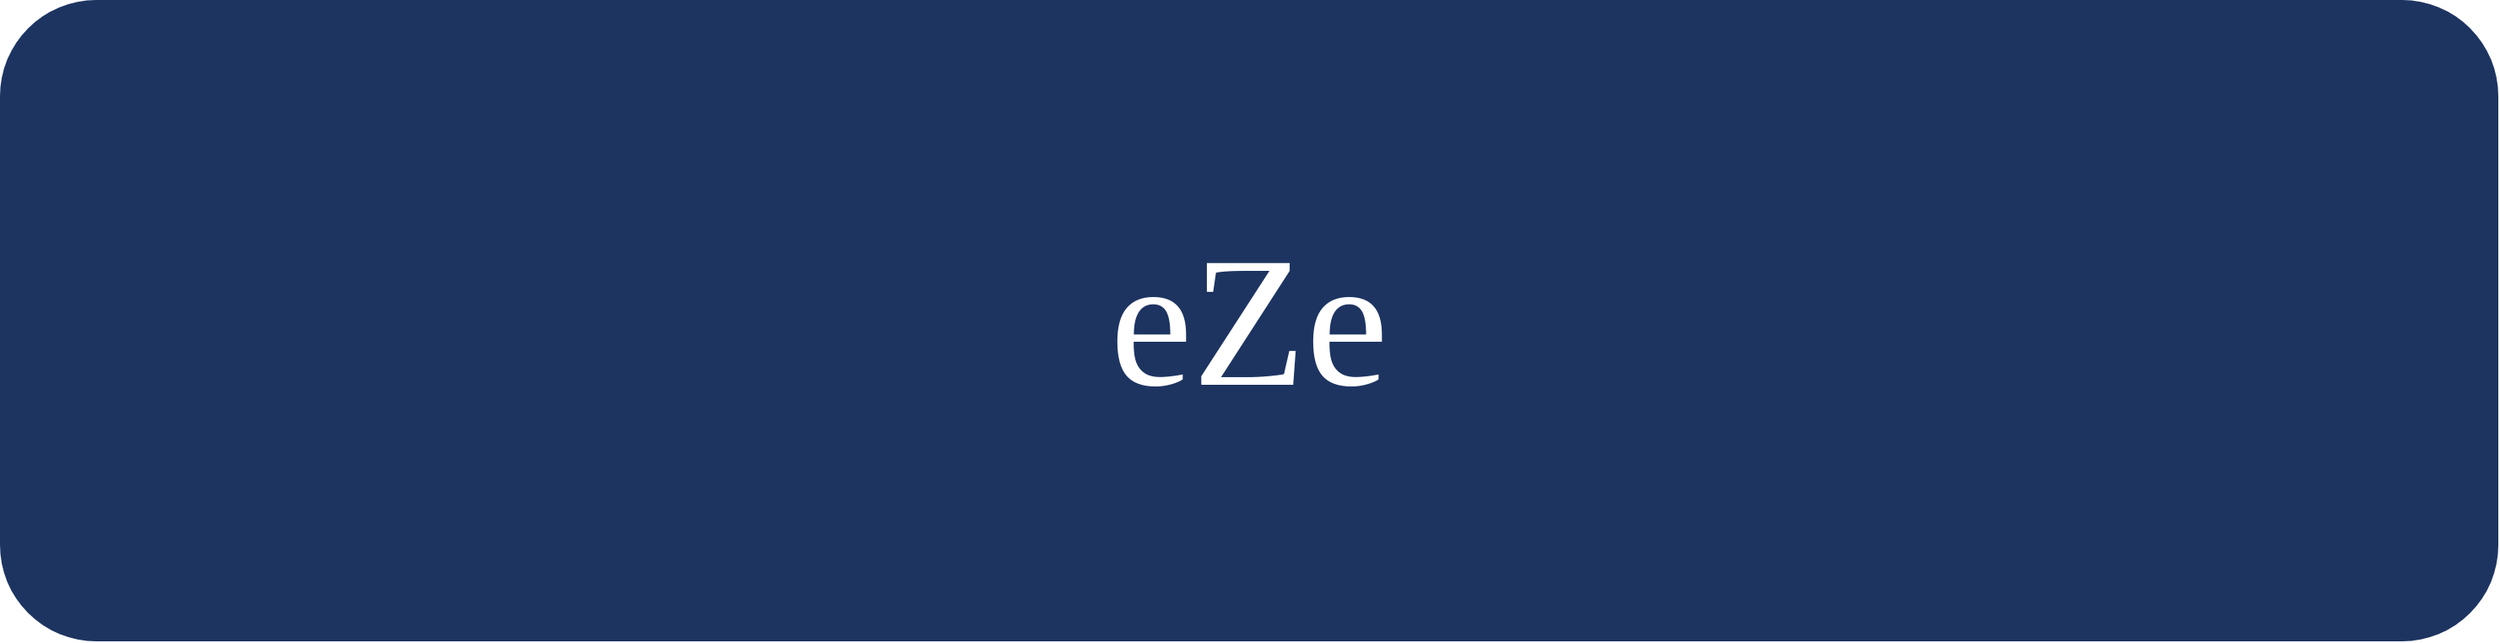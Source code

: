 <mxfile>
    <diagram name="Page-1" id="jJ7n3A1it99_hdllu_8M">
        <mxGraphModel dx="3786" dy="1102" grid="1" gridSize="10" guides="1" tooltips="1" connect="1" arrows="1" fold="1" page="1" pageScale="1" pageWidth="1654" pageHeight="1169" math="0" shadow="0">
            <root>
                <mxCell id="0"/>
                <mxCell id="1" parent="0"/>
                <mxCell id="_tZKHd5Szc6mgcDDZj10-1" value="" style="rounded=1;whiteSpace=wrap;html=1;fillColor=light-dark(#1D3461,#FF8000);strokeColor=none;" parent="1" vertex="1">
                    <mxGeometry x="-1567" y="395" width="1480" height="380" as="geometry"/>
                </mxCell>
                <mxCell id="_tZKHd5Szc6mgcDDZj10-7" value="&lt;div style=&quot;&quot;&gt;&lt;font style=&quot;color: light-dark(rgb(255, 255, 255), rgb(237, 237, 237)); font-size: 110px;&quot; data-font-src=&quot;https://fonts.googleapis.com/css?family=Gochi+Hand&quot; face=&quot;Gochi Hand&quot;&gt;eZe&lt;/font&gt;&lt;/div&gt;" style="text;html=1;align=center;verticalAlign=middle;whiteSpace=wrap;rounded=0;" parent="1" vertex="1">
                    <mxGeometry x="-1562" y="530" width="1470" height="110" as="geometry"/>
                </mxCell>
            </root>
        </mxGraphModel>
    </diagram>
</mxfile>
